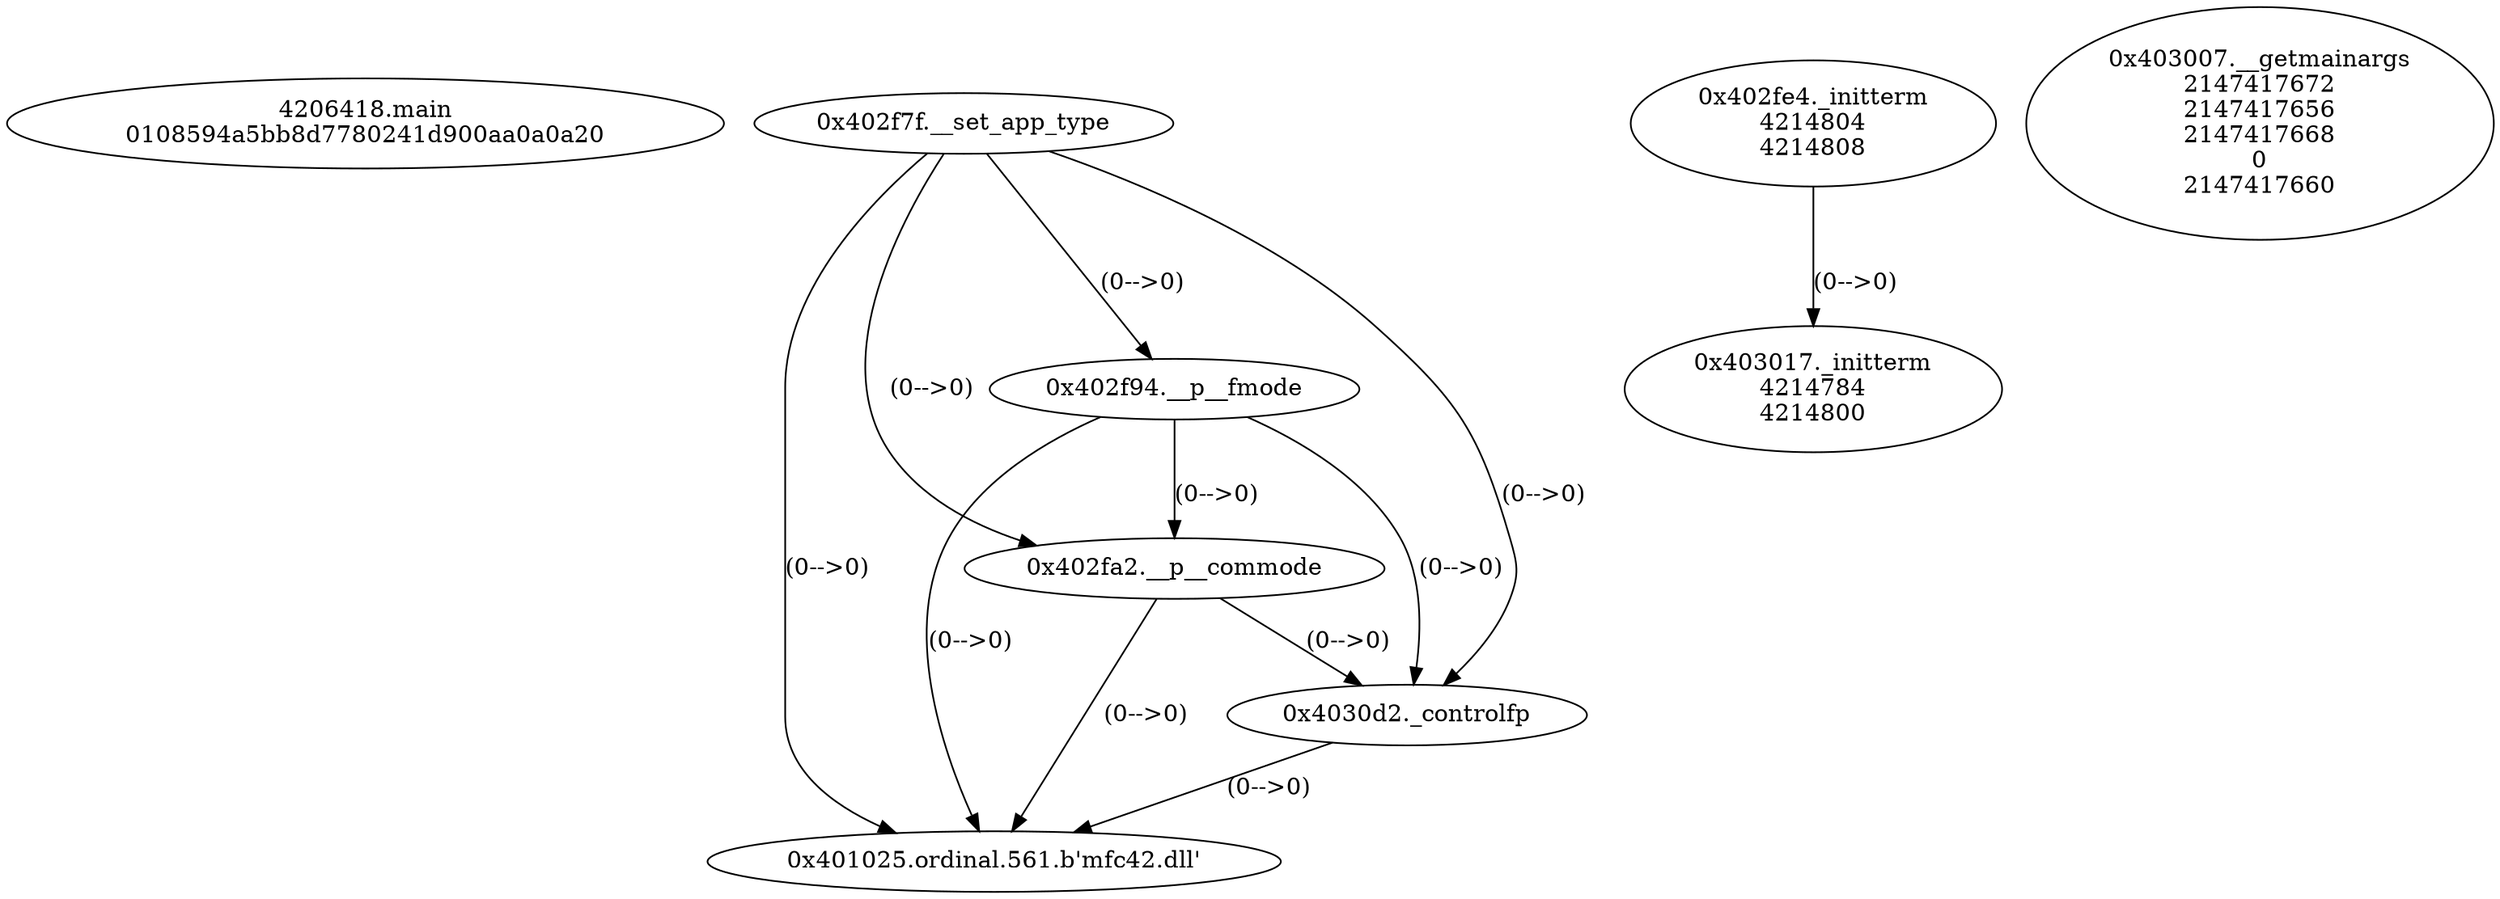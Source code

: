 // Global SCDG with merge call
digraph {
	0 [label="4206418.main
0108594a5bb8d7780241d900aa0a0a20"]
	1 [label="0x402f7f.__set_app_type
"]
	2 [label="0x402f94.__p__fmode
"]
	1 -> 2 [label="(0-->0)"]
	3 [label="0x402fa2.__p__commode
"]
	1 -> 3 [label="(0-->0)"]
	2 -> 3 [label="(0-->0)"]
	4 [label="0x4030d2._controlfp
"]
	1 -> 4 [label="(0-->0)"]
	2 -> 4 [label="(0-->0)"]
	3 -> 4 [label="(0-->0)"]
	5 [label="0x402fe4._initterm
4214804
4214808"]
	6 [label="0x403007.__getmainargs
2147417672
2147417656
2147417668
0
2147417660"]
	7 [label="0x403017._initterm
4214784
4214800"]
	5 -> 7 [label="(0-->0)"]
	8 [label="0x401025.ordinal.561.b'mfc42.dll'
"]
	1 -> 8 [label="(0-->0)"]
	2 -> 8 [label="(0-->0)"]
	3 -> 8 [label="(0-->0)"]
	4 -> 8 [label="(0-->0)"]
}

